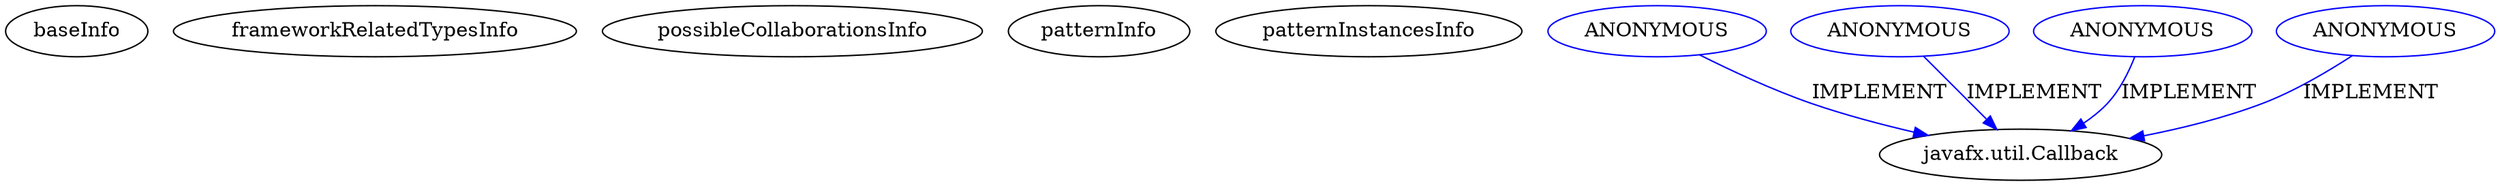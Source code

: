 digraph {
baseInfo[graphId=829,category="pattern",isAnonymous=false,possibleRelation=false]
frameworkRelatedTypesInfo[]
possibleCollaborationsInfo[]
patternInfo[frequency=2.0,patternRootClient=null]
patternInstancesInfo[0="bianconejo-CEFX~/bianconejo-CEFX/CEFX-master/src/cefx/CEPrincipalController.java~CEPrincipalController~2114",1="bianconejo-CEFX~/bianconejo-CEFX/CEFX-master/src/cefx/CECommandeController.java~CECommandeController~2084"]
721[label="javafx.util.Callback",vertexType="FRAMEWORK_INTERFACE_TYPE",isFrameworkType=false]
744[label="ANONYMOUS",vertexType="REFERENCE_ANONYMOUS_DECLARATION",isFrameworkType=false,color=blue]
767[label="ANONYMOUS",vertexType="REFERENCE_ANONYMOUS_DECLARATION",isFrameworkType=false,color=blue]
720[label="ANONYMOUS",vertexType="REFERENCE_ANONYMOUS_DECLARATION",isFrameworkType=false,color=blue]
1018[label="ANONYMOUS",vertexType="REFERENCE_ANONYMOUS_DECLARATION",isFrameworkType=false,color=blue]
744->721[label="IMPLEMENT",color=blue]
720->721[label="IMPLEMENT",color=blue]
1018->721[label="IMPLEMENT",color=blue]
767->721[label="IMPLEMENT",color=blue]
}
